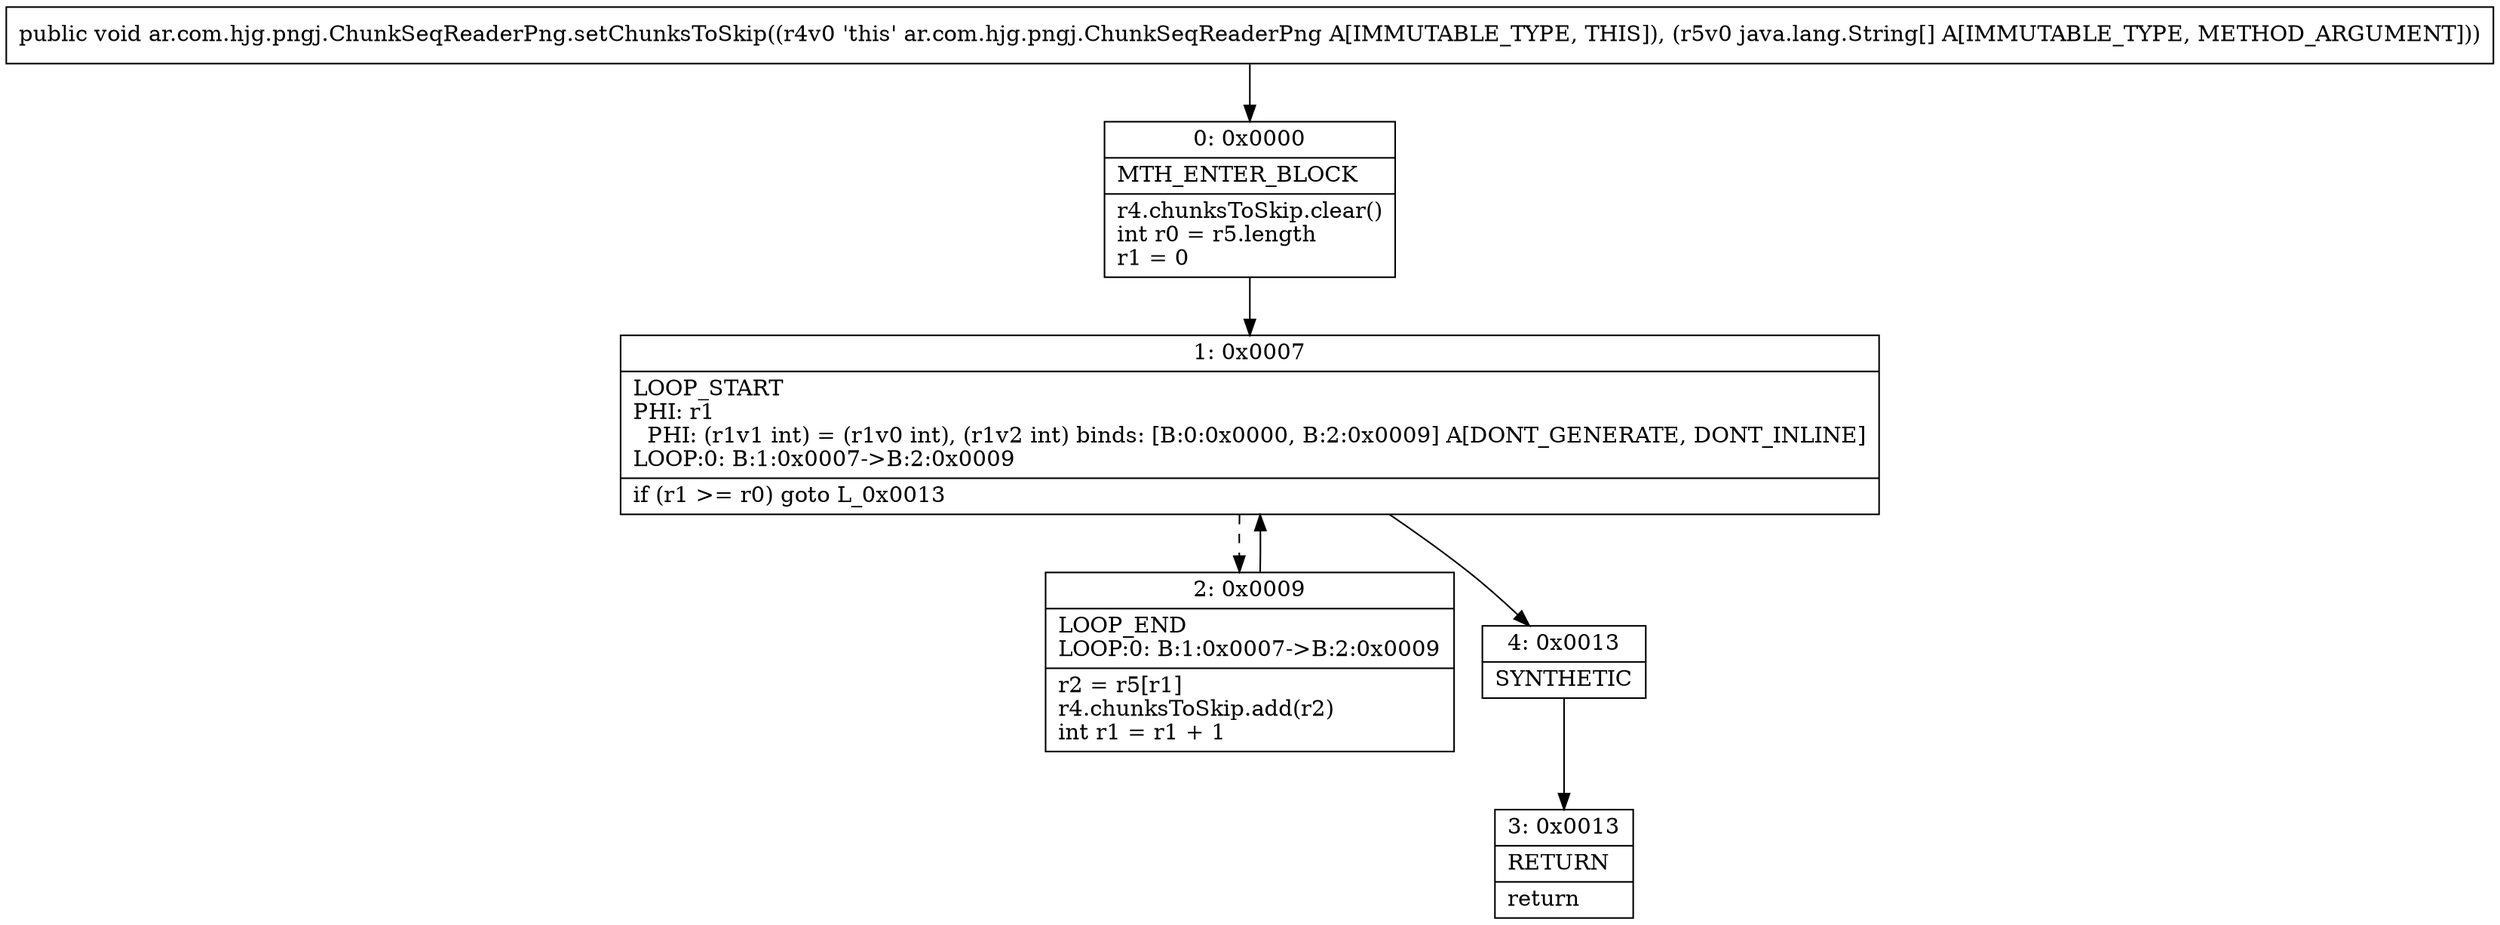 digraph "CFG forar.com.hjg.pngj.ChunkSeqReaderPng.setChunksToSkip([Ljava\/lang\/String;)V" {
Node_0 [shape=record,label="{0\:\ 0x0000|MTH_ENTER_BLOCK\l|r4.chunksToSkip.clear()\lint r0 = r5.length\lr1 = 0\l}"];
Node_1 [shape=record,label="{1\:\ 0x0007|LOOP_START\lPHI: r1 \l  PHI: (r1v1 int) = (r1v0 int), (r1v2 int) binds: [B:0:0x0000, B:2:0x0009] A[DONT_GENERATE, DONT_INLINE]\lLOOP:0: B:1:0x0007\-\>B:2:0x0009\l|if (r1 \>= r0) goto L_0x0013\l}"];
Node_2 [shape=record,label="{2\:\ 0x0009|LOOP_END\lLOOP:0: B:1:0x0007\-\>B:2:0x0009\l|r2 = r5[r1]\lr4.chunksToSkip.add(r2)\lint r1 = r1 + 1\l}"];
Node_3 [shape=record,label="{3\:\ 0x0013|RETURN\l|return\l}"];
Node_4 [shape=record,label="{4\:\ 0x0013|SYNTHETIC\l}"];
MethodNode[shape=record,label="{public void ar.com.hjg.pngj.ChunkSeqReaderPng.setChunksToSkip((r4v0 'this' ar.com.hjg.pngj.ChunkSeqReaderPng A[IMMUTABLE_TYPE, THIS]), (r5v0 java.lang.String[] A[IMMUTABLE_TYPE, METHOD_ARGUMENT])) }"];
MethodNode -> Node_0;
Node_0 -> Node_1;
Node_1 -> Node_2[style=dashed];
Node_1 -> Node_4;
Node_2 -> Node_1;
Node_4 -> Node_3;
}

